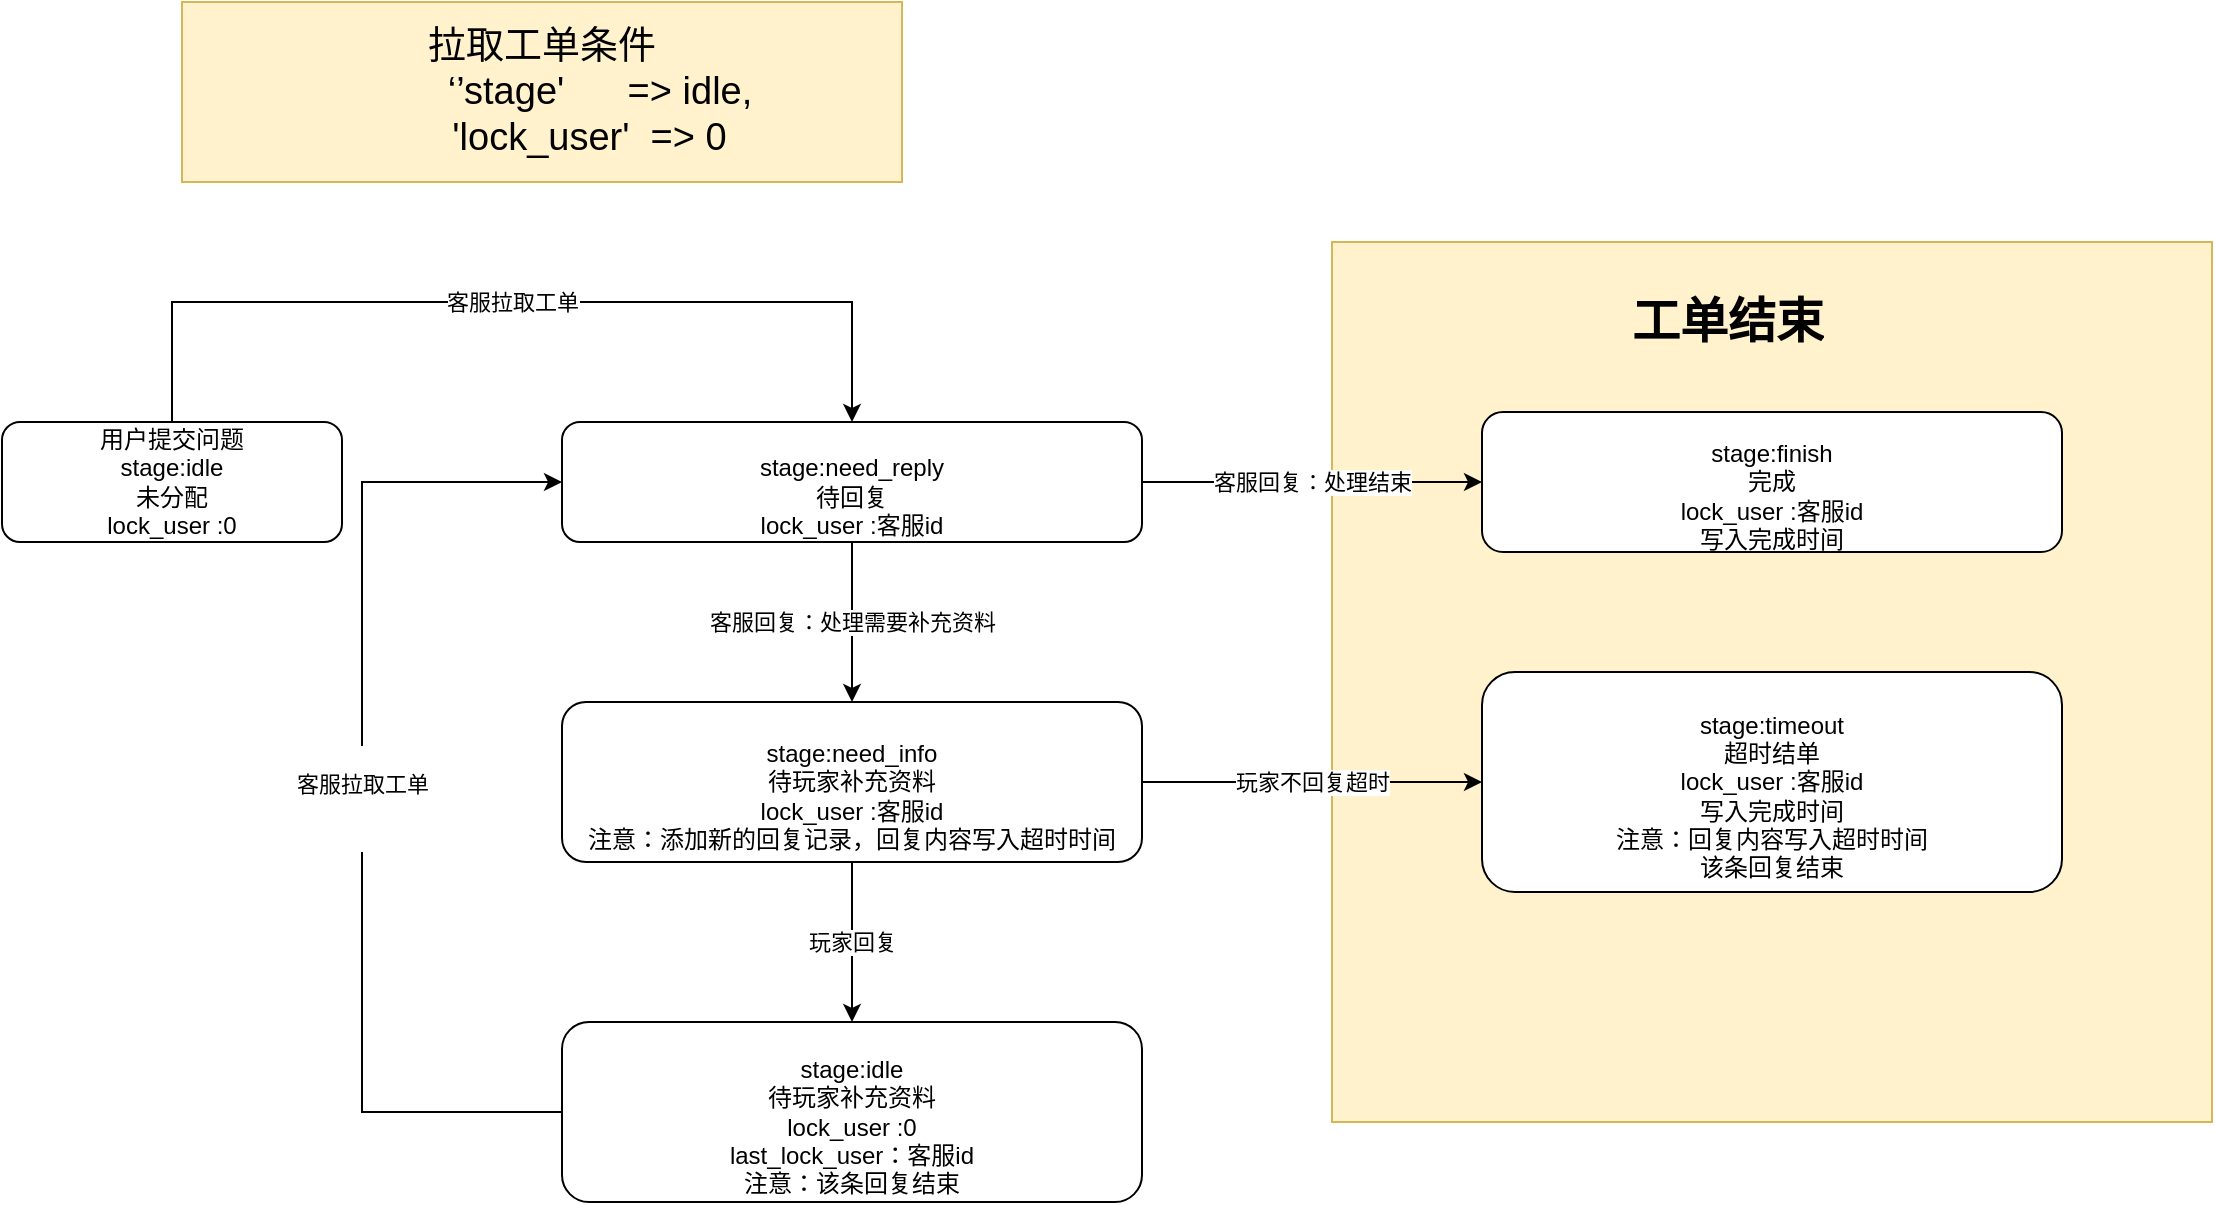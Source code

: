 <mxfile version="20.5.3" type="github">
  <diagram id="PWvh9ggtJIIBJPLl8T4h" name="第 1 页">
    <mxGraphModel dx="1559" dy="2302" grid="1" gridSize="10" guides="1" tooltips="1" connect="1" arrows="1" fold="1" page="1" pageScale="1" pageWidth="1200" pageHeight="1600" math="0" shadow="0">
      <root>
        <mxCell id="0" />
        <mxCell id="1" parent="0" />
        <mxCell id="liVXFNQ5sXX95Kjzr_Q1-18" value="" style="whiteSpace=wrap;html=1;aspect=fixed;fillColor=#fff2cc;strokeColor=#d6b656;" vertex="1" parent="1">
          <mxGeometry x="875" y="40" width="440" height="440" as="geometry" />
        </mxCell>
        <mxCell id="liVXFNQ5sXX95Kjzr_Q1-3" value="客服拉取工单" style="edgeStyle=orthogonalEdgeStyle;rounded=0;orthogonalLoop=1;jettySize=auto;html=1;" edge="1" parent="1" source="liVXFNQ5sXX95Kjzr_Q1-1" target="liVXFNQ5sXX95Kjzr_Q1-2">
          <mxGeometry relative="1" as="geometry">
            <Array as="points">
              <mxPoint x="295" y="70" />
              <mxPoint x="635" y="70" />
            </Array>
          </mxGeometry>
        </mxCell>
        <mxCell id="liVXFNQ5sXX95Kjzr_Q1-1" value="用户提交问题&lt;br&gt;stage:idle&lt;br&gt;未分配&lt;br&gt;lock_user :0" style="rounded=1;whiteSpace=wrap;html=1;" vertex="1" parent="1">
          <mxGeometry x="210" y="130" width="170" height="60" as="geometry" />
        </mxCell>
        <mxCell id="liVXFNQ5sXX95Kjzr_Q1-5" value="客服回复：处理需要补充资料" style="edgeStyle=orthogonalEdgeStyle;rounded=0;orthogonalLoop=1;jettySize=auto;html=1;" edge="1" parent="1" source="liVXFNQ5sXX95Kjzr_Q1-2" target="liVXFNQ5sXX95Kjzr_Q1-4">
          <mxGeometry relative="1" as="geometry" />
        </mxCell>
        <mxCell id="liVXFNQ5sXX95Kjzr_Q1-7" value="客服回复：处理结束" style="edgeStyle=orthogonalEdgeStyle;rounded=0;orthogonalLoop=1;jettySize=auto;html=1;" edge="1" parent="1" source="liVXFNQ5sXX95Kjzr_Q1-2" target="liVXFNQ5sXX95Kjzr_Q1-6">
          <mxGeometry relative="1" as="geometry" />
        </mxCell>
        <mxCell id="liVXFNQ5sXX95Kjzr_Q1-2" value="&lt;br&gt;stage:need_reply&lt;br&gt;待回复&lt;br&gt;lock_user :客服id" style="rounded=1;whiteSpace=wrap;html=1;" vertex="1" parent="1">
          <mxGeometry x="490" y="130" width="290" height="60" as="geometry" />
        </mxCell>
        <mxCell id="liVXFNQ5sXX95Kjzr_Q1-10" value="玩家回复" style="edgeStyle=orthogonalEdgeStyle;rounded=0;orthogonalLoop=1;jettySize=auto;html=1;" edge="1" parent="1" source="liVXFNQ5sXX95Kjzr_Q1-4" target="liVXFNQ5sXX95Kjzr_Q1-9">
          <mxGeometry relative="1" as="geometry" />
        </mxCell>
        <mxCell id="liVXFNQ5sXX95Kjzr_Q1-14" value="玩家不回复超时" style="edgeStyle=orthogonalEdgeStyle;rounded=0;orthogonalLoop=1;jettySize=auto;html=1;" edge="1" parent="1" source="liVXFNQ5sXX95Kjzr_Q1-4" target="liVXFNQ5sXX95Kjzr_Q1-13">
          <mxGeometry relative="1" as="geometry" />
        </mxCell>
        <mxCell id="liVXFNQ5sXX95Kjzr_Q1-4" value="&lt;br&gt;stage:need_info&lt;br&gt;待玩家补充资料&lt;br&gt;lock_user :客服id&lt;br&gt;注意：添加新的回复记录，回复内容写入超时时间" style="rounded=1;whiteSpace=wrap;html=1;" vertex="1" parent="1">
          <mxGeometry x="490" y="270" width="290" height="80" as="geometry" />
        </mxCell>
        <mxCell id="liVXFNQ5sXX95Kjzr_Q1-6" value="&lt;br&gt;stage:finish&lt;br&gt;完成&lt;br&gt;lock_user :客服id&lt;br&gt;写入完成时间" style="rounded=1;whiteSpace=wrap;html=1;" vertex="1" parent="1">
          <mxGeometry x="950" y="125" width="290" height="70" as="geometry" />
        </mxCell>
        <mxCell id="liVXFNQ5sXX95Kjzr_Q1-15" value="&#xa;&lt;span style=&quot;color: rgb(0, 0, 0); font-family: Helvetica; font-size: 11px; font-style: normal; font-variant-ligatures: normal; font-variant-caps: normal; font-weight: 400; letter-spacing: normal; orphans: 2; text-align: center; text-indent: 0px; text-transform: none; widows: 2; word-spacing: 0px; -webkit-text-stroke-width: 0px; background-color: rgb(255, 255, 255); text-decoration-thickness: initial; text-decoration-style: initial; text-decoration-color: initial; float: none; display: inline !important;&quot;&gt;客服拉取工单&lt;/span&gt;&#xa;&#xa;" style="edgeStyle=orthogonalEdgeStyle;rounded=0;orthogonalLoop=1;jettySize=auto;html=1;entryX=0;entryY=0.5;entryDx=0;entryDy=0;" edge="1" parent="1" source="liVXFNQ5sXX95Kjzr_Q1-9" target="liVXFNQ5sXX95Kjzr_Q1-2">
          <mxGeometry relative="1" as="geometry">
            <mxPoint x="410" y="180" as="targetPoint" />
            <Array as="points">
              <mxPoint x="390" y="475" />
              <mxPoint x="390" y="160" />
            </Array>
          </mxGeometry>
        </mxCell>
        <mxCell id="liVXFNQ5sXX95Kjzr_Q1-9" value="&lt;br&gt;stage:idle&lt;br&gt;待玩家补充资料&lt;br&gt;lock_user :0&lt;br&gt;last_lock_user：客服id&lt;br&gt;注意：该条回复结束" style="rounded=1;whiteSpace=wrap;html=1;" vertex="1" parent="1">
          <mxGeometry x="490" y="430" width="290" height="90" as="geometry" />
        </mxCell>
        <mxCell id="liVXFNQ5sXX95Kjzr_Q1-13" value="&lt;br&gt;stage:timeout&lt;br&gt;超时结单&lt;br&gt;lock_user :客服id&lt;br&gt;写入完成时间&lt;br&gt;注意：回复内容写入超时时间&lt;br&gt;该条回复结束" style="rounded=1;whiteSpace=wrap;html=1;" vertex="1" parent="1">
          <mxGeometry x="950" y="255" width="290" height="110" as="geometry" />
        </mxCell>
        <mxCell id="liVXFNQ5sXX95Kjzr_Q1-19" value="&lt;h1&gt;工单结束&lt;/h1&gt;" style="text;html=1;strokeColor=none;fillColor=none;spacing=5;spacingTop=-20;whiteSpace=wrap;overflow=hidden;rounded=0;" vertex="1" parent="1">
          <mxGeometry x="1020" y="60" width="190" height="50" as="geometry" />
        </mxCell>
        <mxCell id="liVXFNQ5sXX95Kjzr_Q1-21" value="&lt;div style=&quot;font-size: 19px;&quot;&gt;&lt;font style=&quot;font-size: 19px;&quot;&gt;拉取工单条件&lt;/font&gt;&lt;/div&gt;&lt;div style=&quot;font-size: 19px;&quot;&gt;&lt;font style=&quot;font-size: 19px;&quot;&gt;&amp;nbsp; &amp;nbsp; &amp;nbsp; &amp;nbsp; &amp;nbsp; &amp;nbsp;‘’stage&#39;&amp;nbsp; &amp;nbsp; &amp;nbsp; =&amp;gt; idle,&lt;/font&gt;&lt;/div&gt;&lt;div style=&quot;font-size: 19px;&quot;&gt;&lt;font style=&quot;font-size: 19px;&quot;&gt;&amp;nbsp; &amp;nbsp; &amp;nbsp; &amp;nbsp; &amp;nbsp;&#39;lock_user&#39;&amp;nbsp; =&amp;gt; 0&lt;/font&gt;&lt;/div&gt;" style="rounded=0;whiteSpace=wrap;html=1;fillColor=#fff2cc;strokeColor=#d6b656;" vertex="1" parent="1">
          <mxGeometry x="300" y="-80" width="360" height="90" as="geometry" />
        </mxCell>
      </root>
    </mxGraphModel>
  </diagram>
</mxfile>
